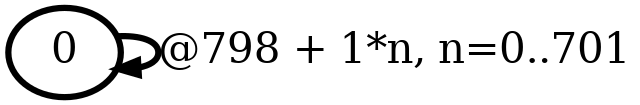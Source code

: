 digraph G {
        node [style=rounded, penwidth=3, fontsize=20, shape=oval];
        "0" -> "0" [label="@798 + 1*n, n=0..701", color=black,arrowsize=1,style=bold,penwidth=3,fontsize=20];
}
